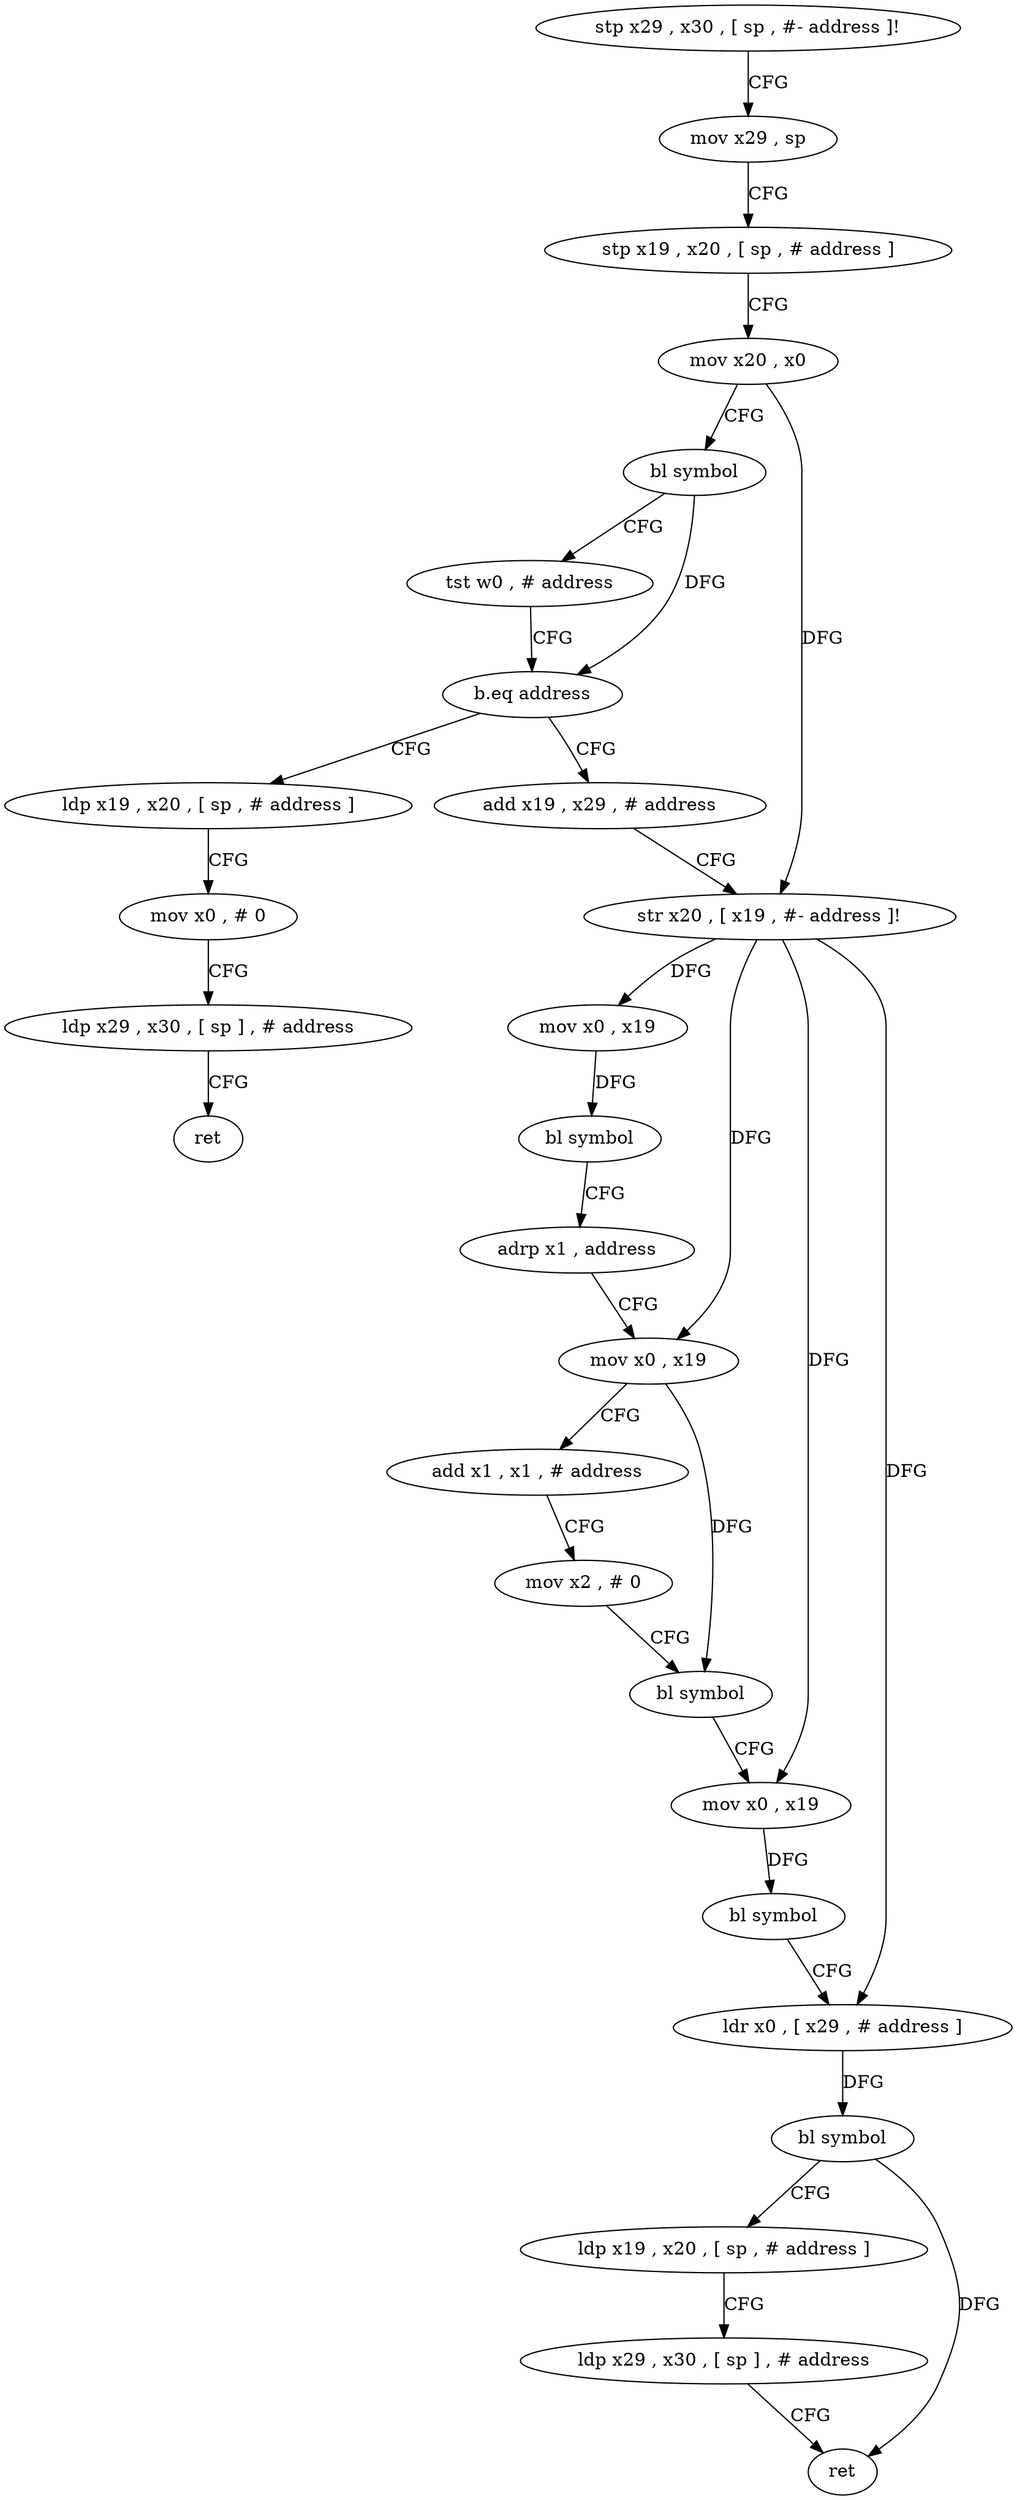 digraph "func" {
"89200" [label = "stp x29 , x30 , [ sp , #- address ]!" ]
"89204" [label = "mov x29 , sp" ]
"89208" [label = "stp x19 , x20 , [ sp , # address ]" ]
"89212" [label = "mov x20 , x0" ]
"89216" [label = "bl symbol" ]
"89220" [label = "tst w0 , # address" ]
"89224" [label = "b.eq address" ]
"89296" [label = "ldp x19 , x20 , [ sp , # address ]" ]
"89228" [label = "add x19 , x29 , # address" ]
"89300" [label = "mov x0 , # 0" ]
"89304" [label = "ldp x29 , x30 , [ sp ] , # address" ]
"89308" [label = "ret" ]
"89232" [label = "str x20 , [ x19 , #- address ]!" ]
"89236" [label = "mov x0 , x19" ]
"89240" [label = "bl symbol" ]
"89244" [label = "adrp x1 , address" ]
"89248" [label = "mov x0 , x19" ]
"89252" [label = "add x1 , x1 , # address" ]
"89256" [label = "mov x2 , # 0" ]
"89260" [label = "bl symbol" ]
"89264" [label = "mov x0 , x19" ]
"89268" [label = "bl symbol" ]
"89272" [label = "ldr x0 , [ x29 , # address ]" ]
"89276" [label = "bl symbol" ]
"89280" [label = "ldp x19 , x20 , [ sp , # address ]" ]
"89284" [label = "ldp x29 , x30 , [ sp ] , # address" ]
"89288" [label = "ret" ]
"89200" -> "89204" [ label = "CFG" ]
"89204" -> "89208" [ label = "CFG" ]
"89208" -> "89212" [ label = "CFG" ]
"89212" -> "89216" [ label = "CFG" ]
"89212" -> "89232" [ label = "DFG" ]
"89216" -> "89220" [ label = "CFG" ]
"89216" -> "89224" [ label = "DFG" ]
"89220" -> "89224" [ label = "CFG" ]
"89224" -> "89296" [ label = "CFG" ]
"89224" -> "89228" [ label = "CFG" ]
"89296" -> "89300" [ label = "CFG" ]
"89228" -> "89232" [ label = "CFG" ]
"89300" -> "89304" [ label = "CFG" ]
"89304" -> "89308" [ label = "CFG" ]
"89232" -> "89236" [ label = "DFG" ]
"89232" -> "89272" [ label = "DFG" ]
"89232" -> "89248" [ label = "DFG" ]
"89232" -> "89264" [ label = "DFG" ]
"89236" -> "89240" [ label = "DFG" ]
"89240" -> "89244" [ label = "CFG" ]
"89244" -> "89248" [ label = "CFG" ]
"89248" -> "89252" [ label = "CFG" ]
"89248" -> "89260" [ label = "DFG" ]
"89252" -> "89256" [ label = "CFG" ]
"89256" -> "89260" [ label = "CFG" ]
"89260" -> "89264" [ label = "CFG" ]
"89264" -> "89268" [ label = "DFG" ]
"89268" -> "89272" [ label = "CFG" ]
"89272" -> "89276" [ label = "DFG" ]
"89276" -> "89280" [ label = "CFG" ]
"89276" -> "89288" [ label = "DFG" ]
"89280" -> "89284" [ label = "CFG" ]
"89284" -> "89288" [ label = "CFG" ]
}
